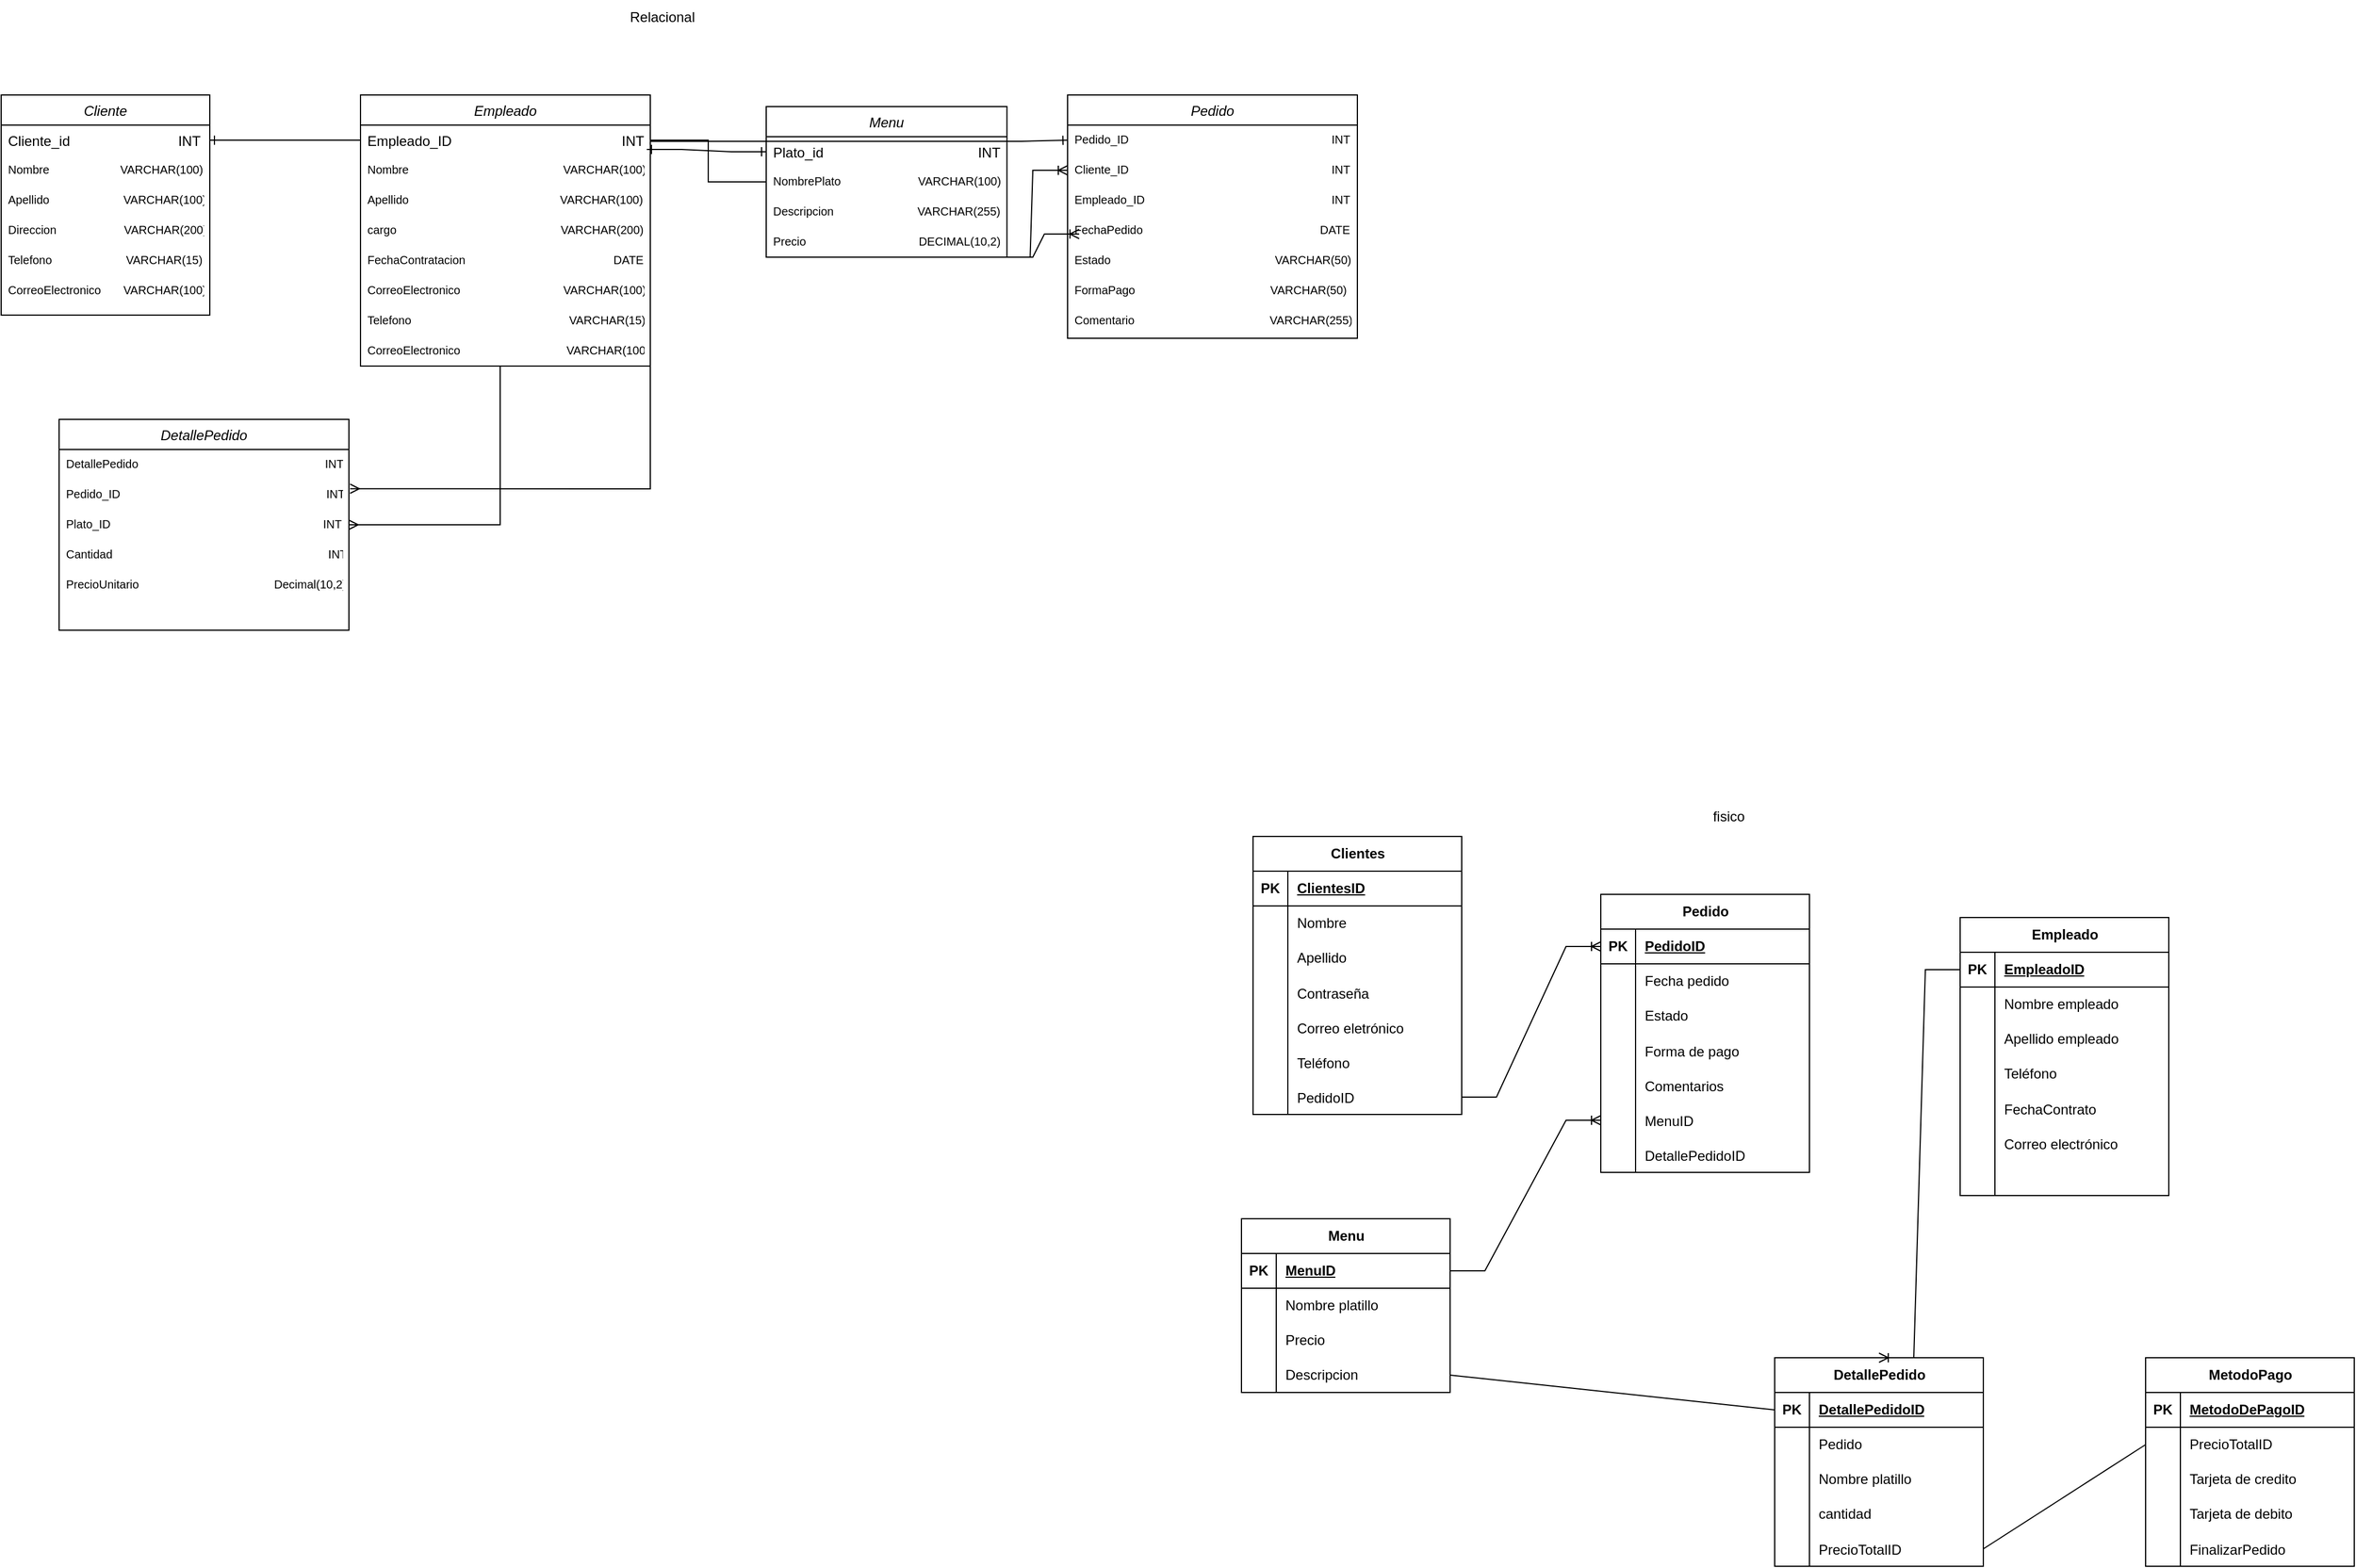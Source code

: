 <mxfile version="24.7.16">
  <diagram name="Página-1" id="v69m4NxTijUlmCl1gH5V">
    <mxGraphModel dx="2644" dy="1242" grid="1" gridSize="10" guides="1" tooltips="1" connect="1" arrows="1" fold="1" page="1" pageScale="1" pageWidth="1200" pageHeight="1920" math="0" shadow="0">
      <root>
        <mxCell id="0" />
        <mxCell id="1" parent="0" />
        <mxCell id="jO5fk6rB3f85hsm-Bk0K-1" value="Cliente" style="swimlane;fontStyle=2;align=center;verticalAlign=top;childLayout=stackLayout;horizontal=1;startSize=26;horizontalStack=0;resizeParent=1;resizeLast=0;collapsible=1;marginBottom=0;rounded=0;shadow=0;strokeWidth=1;" parent="1" vertex="1">
          <mxGeometry x="60" y="120" width="180" height="190" as="geometry">
            <mxRectangle x="230" y="140" width="160" height="26" as="alternateBounds" />
          </mxGeometry>
        </mxCell>
        <mxCell id="jO5fk6rB3f85hsm-Bk0K-2" value="Cliente_id                            INT" style="text;align=left;verticalAlign=top;spacingLeft=4;spacingRight=4;overflow=hidden;rotatable=0;points=[[0,0.5],[1,0.5]];portConstraint=eastwest;" parent="jO5fk6rB3f85hsm-Bk0K-1" vertex="1">
          <mxGeometry y="26" width="180" height="26" as="geometry" />
        </mxCell>
        <mxCell id="jO5fk6rB3f85hsm-Bk0K-3" value="Nombre                      VARCHAR(100)" style="text;align=left;verticalAlign=top;spacingLeft=4;spacingRight=4;overflow=hidden;rotatable=0;points=[[0,0.5],[1,0.5]];portConstraint=eastwest;rounded=0;shadow=0;html=0;fontSize=10;" parent="jO5fk6rB3f85hsm-Bk0K-1" vertex="1">
          <mxGeometry y="52" width="180" height="26" as="geometry" />
        </mxCell>
        <mxCell id="jO5fk6rB3f85hsm-Bk0K-4" value="Apellido                       VARCHAR(100)" style="text;align=left;verticalAlign=top;spacingLeft=4;spacingRight=4;overflow=hidden;rotatable=0;points=[[0,0.5],[1,0.5]];portConstraint=eastwest;fontSize=10;" parent="jO5fk6rB3f85hsm-Bk0K-1" vertex="1">
          <mxGeometry y="78" width="180" height="26" as="geometry" />
        </mxCell>
        <mxCell id="jO5fk6rB3f85hsm-Bk0K-5" value="Direccion                     VARCHAR(200)" style="text;align=left;verticalAlign=top;spacingLeft=4;spacingRight=4;overflow=hidden;rotatable=0;points=[[0,0.5],[1,0.5]];portConstraint=eastwest;fontSize=10;" parent="jO5fk6rB3f85hsm-Bk0K-1" vertex="1">
          <mxGeometry y="104" width="180" height="26" as="geometry" />
        </mxCell>
        <mxCell id="jO5fk6rB3f85hsm-Bk0K-6" value="Telefono                       VARCHAR(15)" style="text;align=left;verticalAlign=top;spacingLeft=4;spacingRight=4;overflow=hidden;rotatable=0;points=[[0,0.5],[1,0.5]];portConstraint=eastwest;fontSize=10;" parent="jO5fk6rB3f85hsm-Bk0K-1" vertex="1">
          <mxGeometry y="130" width="180" height="26" as="geometry" />
        </mxCell>
        <mxCell id="jO5fk6rB3f85hsm-Bk0K-7" value="CorreoElectronico       VARCHAR(100)" style="text;align=left;verticalAlign=top;spacingLeft=4;spacingRight=4;overflow=hidden;rotatable=0;points=[[0,0.5],[1,0.5]];portConstraint=eastwest;fontSize=10;" parent="jO5fk6rB3f85hsm-Bk0K-1" vertex="1">
          <mxGeometry y="156" width="180" height="26" as="geometry" />
        </mxCell>
        <mxCell id="jO5fk6rB3f85hsm-Bk0K-8" value="Empleado" style="swimlane;fontStyle=2;align=center;verticalAlign=top;childLayout=stackLayout;horizontal=1;startSize=26;horizontalStack=0;resizeParent=1;resizeLast=0;collapsible=1;marginBottom=0;rounded=0;shadow=0;strokeWidth=1;" parent="1" vertex="1">
          <mxGeometry x="370" y="120" width="250" height="234" as="geometry">
            <mxRectangle x="230" y="140" width="160" height="26" as="alternateBounds" />
          </mxGeometry>
        </mxCell>
        <mxCell id="jO5fk6rB3f85hsm-Bk0K-9" value="Empleado_ID                                            INT" style="text;align=left;verticalAlign=top;spacingLeft=4;spacingRight=4;overflow=hidden;rotatable=0;points=[[0,0.5],[1,0.5]];portConstraint=eastwest;" parent="jO5fk6rB3f85hsm-Bk0K-8" vertex="1">
          <mxGeometry y="26" width="250" height="26" as="geometry" />
        </mxCell>
        <mxCell id="jO5fk6rB3f85hsm-Bk0K-10" value="Nombre                                                VARCHAR(100)" style="text;align=left;verticalAlign=top;spacingLeft=4;spacingRight=4;overflow=hidden;rotatable=0;points=[[0,0.5],[1,0.5]];portConstraint=eastwest;rounded=0;shadow=0;html=0;fontSize=10;" parent="jO5fk6rB3f85hsm-Bk0K-8" vertex="1">
          <mxGeometry y="52" width="250" height="26" as="geometry" />
        </mxCell>
        <mxCell id="jO5fk6rB3f85hsm-Bk0K-11" value="Apellido                                               VARCHAR(100)" style="text;align=left;verticalAlign=top;spacingLeft=4;spacingRight=4;overflow=hidden;rotatable=0;points=[[0,0.5],[1,0.5]];portConstraint=eastwest;fontSize=10;" parent="jO5fk6rB3f85hsm-Bk0K-8" vertex="1">
          <mxGeometry y="78" width="250" height="26" as="geometry" />
        </mxCell>
        <mxCell id="jO5fk6rB3f85hsm-Bk0K-12" value="cargo                                                   VARCHAR(200)" style="text;align=left;verticalAlign=top;spacingLeft=4;spacingRight=4;overflow=hidden;rotatable=0;points=[[0,0.5],[1,0.5]];portConstraint=eastwest;fontSize=10;" parent="jO5fk6rB3f85hsm-Bk0K-8" vertex="1">
          <mxGeometry y="104" width="250" height="26" as="geometry" />
        </mxCell>
        <mxCell id="jO5fk6rB3f85hsm-Bk0K-13" value="FechaContratacion                                              DATE" style="text;align=left;verticalAlign=top;spacingLeft=4;spacingRight=4;overflow=hidden;rotatable=0;points=[[0,0.5],[1,0.5]];portConstraint=eastwest;fontSize=10;" parent="jO5fk6rB3f85hsm-Bk0K-8" vertex="1">
          <mxGeometry y="130" width="250" height="26" as="geometry" />
        </mxCell>
        <mxCell id="jO5fk6rB3f85hsm-Bk0K-14" value="CorreoElectronico                                VARCHAR(100)" style="text;align=left;verticalAlign=top;spacingLeft=4;spacingRight=4;overflow=hidden;rotatable=0;points=[[0,0.5],[1,0.5]];portConstraint=eastwest;fontSize=10;" parent="jO5fk6rB3f85hsm-Bk0K-8" vertex="1">
          <mxGeometry y="156" width="250" height="26" as="geometry" />
        </mxCell>
        <mxCell id="jO5fk6rB3f85hsm-Bk0K-15" value="Telefono                                                 VARCHAR(15)" style="text;align=left;verticalAlign=top;spacingLeft=4;spacingRight=4;overflow=hidden;rotatable=0;points=[[0,0.5],[1,0.5]];portConstraint=eastwest;rounded=0;shadow=0;html=0;fontSize=10;" parent="jO5fk6rB3f85hsm-Bk0K-8" vertex="1">
          <mxGeometry y="182" width="250" height="26" as="geometry" />
        </mxCell>
        <mxCell id="jO5fk6rB3f85hsm-Bk0K-16" value="CorreoElectronico                                 VARCHAR(100)" style="text;align=left;verticalAlign=top;spacingLeft=4;spacingRight=4;overflow=hidden;rotatable=0;points=[[0,0.5],[1,0.5]];portConstraint=eastwest;rounded=0;shadow=0;html=0;fontSize=10;" parent="jO5fk6rB3f85hsm-Bk0K-8" vertex="1">
          <mxGeometry y="208" width="250" height="26" as="geometry" />
        </mxCell>
        <mxCell id="jO5fk6rB3f85hsm-Bk0K-17" value="Menu" style="swimlane;fontStyle=2;align=center;verticalAlign=top;childLayout=stackLayout;horizontal=1;startSize=26;horizontalStack=0;resizeParent=1;resizeLast=0;collapsible=1;marginBottom=0;rounded=0;shadow=0;strokeWidth=1;" parent="1" vertex="1">
          <mxGeometry x="720" y="130" width="207.69" height="130" as="geometry">
            <mxRectangle x="230" y="140" width="160" height="26" as="alternateBounds" />
          </mxGeometry>
        </mxCell>
        <mxCell id="jO5fk6rB3f85hsm-Bk0K-18" value="Plato_id                                        INT" style="text;align=left;verticalAlign=top;spacingLeft=4;spacingRight=4;overflow=hidden;rotatable=0;points=[[0,0.5],[1,0.5]];portConstraint=eastwest;" parent="jO5fk6rB3f85hsm-Bk0K-17" vertex="1">
          <mxGeometry y="26" width="207.69" height="26" as="geometry" />
        </mxCell>
        <mxCell id="jO5fk6rB3f85hsm-Bk0K-19" value="NombrePlato                        VARCHAR(100)" style="text;align=left;verticalAlign=top;spacingLeft=4;spacingRight=4;overflow=hidden;rotatable=0;points=[[0,0.5],[1,0.5]];portConstraint=eastwest;rounded=0;shadow=0;html=0;fontSize=10;" parent="jO5fk6rB3f85hsm-Bk0K-17" vertex="1">
          <mxGeometry y="52" width="207.69" height="26" as="geometry" />
        </mxCell>
        <mxCell id="jO5fk6rB3f85hsm-Bk0K-20" value="Descripcion                          VARCHAR(255)" style="text;align=left;verticalAlign=top;spacingLeft=4;spacingRight=4;overflow=hidden;rotatable=0;points=[[0,0.5],[1,0.5]];portConstraint=eastwest;fontSize=10;" parent="jO5fk6rB3f85hsm-Bk0K-17" vertex="1">
          <mxGeometry y="78" width="207.69" height="26" as="geometry" />
        </mxCell>
        <mxCell id="jO5fk6rB3f85hsm-Bk0K-21" value="Precio                                   DECIMAL(10,2)" style="text;align=left;verticalAlign=top;spacingLeft=4;spacingRight=4;overflow=hidden;rotatable=0;points=[[0,0.5],[1,0.5]];portConstraint=eastwest;fontSize=10;" parent="jO5fk6rB3f85hsm-Bk0K-17" vertex="1">
          <mxGeometry y="104" width="207.69" height="26" as="geometry" />
        </mxCell>
        <mxCell id="jO5fk6rB3f85hsm-Bk0K-22" value="Pedido" style="swimlane;fontStyle=2;align=center;verticalAlign=top;childLayout=stackLayout;horizontal=1;startSize=26;horizontalStack=0;resizeParent=1;resizeLast=0;collapsible=1;marginBottom=0;rounded=0;shadow=0;strokeWidth=1;" parent="1" vertex="1">
          <mxGeometry x="980" y="120" width="250" height="210" as="geometry">
            <mxRectangle x="230" y="140" width="160" height="26" as="alternateBounds" />
          </mxGeometry>
        </mxCell>
        <mxCell id="jO5fk6rB3f85hsm-Bk0K-23" value="Pedido_ID                                                               INT" style="text;align=left;verticalAlign=top;spacingLeft=4;spacingRight=4;overflow=hidden;rotatable=0;points=[[0,0.5],[1,0.5]];portConstraint=eastwest;fontSize=10;" parent="jO5fk6rB3f85hsm-Bk0K-22" vertex="1">
          <mxGeometry y="26" width="250" height="26" as="geometry" />
        </mxCell>
        <mxCell id="jO5fk6rB3f85hsm-Bk0K-24" value="Cliente_ID                                                               INT" style="text;align=left;verticalAlign=top;spacingLeft=4;spacingRight=4;overflow=hidden;rotatable=0;points=[[0,0.5],[1,0.5]];portConstraint=eastwest;rounded=0;shadow=0;html=0;fontSize=10;" parent="jO5fk6rB3f85hsm-Bk0K-22" vertex="1">
          <mxGeometry y="52" width="250" height="26" as="geometry" />
        </mxCell>
        <mxCell id="jO5fk6rB3f85hsm-Bk0K-25" value="Empleado_ID                                                          INT" style="text;align=left;verticalAlign=top;spacingLeft=4;spacingRight=4;overflow=hidden;rotatable=0;points=[[0,0.5],[1,0.5]];portConstraint=eastwest;fontSize=10;" parent="jO5fk6rB3f85hsm-Bk0K-22" vertex="1">
          <mxGeometry y="78" width="250" height="26" as="geometry" />
        </mxCell>
        <mxCell id="jO5fk6rB3f85hsm-Bk0K-26" value="FechaPedido                                                       DATE" style="text;align=left;verticalAlign=top;spacingLeft=4;spacingRight=4;overflow=hidden;rotatable=0;points=[[0,0.5],[1,0.5]];portConstraint=eastwest;fontSize=10;" parent="jO5fk6rB3f85hsm-Bk0K-22" vertex="1">
          <mxGeometry y="104" width="250" height="26" as="geometry" />
        </mxCell>
        <mxCell id="jO5fk6rB3f85hsm-Bk0K-27" value="Estado                                                   VARCHAR(50)  " style="text;align=left;verticalAlign=top;spacingLeft=4;spacingRight=4;overflow=hidden;rotatable=0;points=[[0,0.5],[1,0.5]];portConstraint=eastwest;fontSize=10;" parent="jO5fk6rB3f85hsm-Bk0K-22" vertex="1">
          <mxGeometry y="130" width="250" height="26" as="geometry" />
        </mxCell>
        <mxCell id="jO5fk6rB3f85hsm-Bk0K-28" value="FormaPago                                          VARCHAR(50)" style="text;align=left;verticalAlign=top;spacingLeft=4;spacingRight=4;overflow=hidden;rotatable=0;points=[[0,0.5],[1,0.5]];portConstraint=eastwest;fontSize=10;" parent="jO5fk6rB3f85hsm-Bk0K-22" vertex="1">
          <mxGeometry y="156" width="250" height="26" as="geometry" />
        </mxCell>
        <mxCell id="jO5fk6rB3f85hsm-Bk0K-29" value="Comentario                                          VARCHAR(255)" style="text;align=left;verticalAlign=top;spacingLeft=4;spacingRight=4;overflow=hidden;rotatable=0;points=[[0,0.5],[1,0.5]];portConstraint=eastwest;rounded=0;shadow=0;html=0;fontSize=10;" parent="jO5fk6rB3f85hsm-Bk0K-22" vertex="1">
          <mxGeometry y="182" width="250" height="26" as="geometry" />
        </mxCell>
        <mxCell id="jO5fk6rB3f85hsm-Bk0K-30" value="DetallePedido" style="swimlane;fontStyle=2;align=center;verticalAlign=top;childLayout=stackLayout;horizontal=1;startSize=26;horizontalStack=0;resizeParent=1;resizeLast=0;collapsible=1;marginBottom=0;rounded=0;shadow=0;strokeWidth=1;" parent="1" vertex="1">
          <mxGeometry x="110" y="400" width="250" height="182" as="geometry">
            <mxRectangle x="230" y="140" width="160" height="26" as="alternateBounds" />
          </mxGeometry>
        </mxCell>
        <mxCell id="jO5fk6rB3f85hsm-Bk0K-31" value="DetallePedido                                                          INT" style="text;align=left;verticalAlign=top;spacingLeft=4;spacingRight=4;overflow=hidden;rotatable=0;points=[[0,0.5],[1,0.5]];portConstraint=eastwest;fontSize=10;" parent="jO5fk6rB3f85hsm-Bk0K-30" vertex="1">
          <mxGeometry y="26" width="250" height="26" as="geometry" />
        </mxCell>
        <mxCell id="jO5fk6rB3f85hsm-Bk0K-32" value="Pedido_ID                                                                INT" style="text;align=left;verticalAlign=top;spacingLeft=4;spacingRight=4;overflow=hidden;rotatable=0;points=[[0,0.5],[1,0.5]];portConstraint=eastwest;rounded=0;shadow=0;html=0;fontSize=10;" parent="jO5fk6rB3f85hsm-Bk0K-30" vertex="1">
          <mxGeometry y="52" width="250" height="26" as="geometry" />
        </mxCell>
        <mxCell id="jO5fk6rB3f85hsm-Bk0K-33" value="Plato_ID                                                                  INT" style="text;align=left;verticalAlign=top;spacingLeft=4;spacingRight=4;overflow=hidden;rotatable=0;points=[[0,0.5],[1,0.5]];portConstraint=eastwest;fontSize=10;" parent="jO5fk6rB3f85hsm-Bk0K-30" vertex="1">
          <mxGeometry y="78" width="250" height="26" as="geometry" />
        </mxCell>
        <mxCell id="jO5fk6rB3f85hsm-Bk0K-34" value="Cantidad                                                                   INT" style="text;align=left;verticalAlign=top;spacingLeft=4;spacingRight=4;overflow=hidden;rotatable=0;points=[[0,0.5],[1,0.5]];portConstraint=eastwest;fontSize=10;" parent="jO5fk6rB3f85hsm-Bk0K-30" vertex="1">
          <mxGeometry y="104" width="250" height="26" as="geometry" />
        </mxCell>
        <mxCell id="jO5fk6rB3f85hsm-Bk0K-35" value="PrecioUnitario                                          Decimal(10,2)" style="text;align=left;verticalAlign=top;spacingLeft=4;spacingRight=4;overflow=hidden;rotatable=0;points=[[0,0.5],[1,0.5]];portConstraint=eastwest;fontSize=10;" parent="jO5fk6rB3f85hsm-Bk0K-30" vertex="1">
          <mxGeometry y="130" width="250" height="26" as="geometry" />
        </mxCell>
        <mxCell id="jO5fk6rB3f85hsm-Bk0K-36" value="" style="text;align=left;verticalAlign=top;spacingLeft=4;spacingRight=4;overflow=hidden;rotatable=0;points=[[0,0.5],[1,0.5]];portConstraint=eastwest;fontSize=10;" parent="jO5fk6rB3f85hsm-Bk0K-30" vertex="1">
          <mxGeometry y="156" width="250" height="26" as="geometry" />
        </mxCell>
        <mxCell id="jO5fk6rB3f85hsm-Bk0K-37" value="" style="edgeStyle=entityRelationEdgeStyle;fontSize=12;html=1;endArrow=ERone;endFill=1;rounded=0;entryX=1;entryY=0.5;entryDx=0;entryDy=0;" parent="1" source="jO5fk6rB3f85hsm-Bk0K-9" target="jO5fk6rB3f85hsm-Bk0K-2" edge="1">
          <mxGeometry width="100" height="100" relative="1" as="geometry">
            <mxPoint x="320" y="230" as="sourcePoint" />
            <mxPoint x="340" y="140" as="targetPoint" />
          </mxGeometry>
        </mxCell>
        <mxCell id="jO5fk6rB3f85hsm-Bk0K-74" style="edgeStyle=orthogonalEdgeStyle;rounded=0;orthogonalLoop=1;jettySize=auto;html=1;exitX=1;exitY=0.5;exitDx=0;exitDy=0;entryX=0;entryY=0.5;entryDx=0;entryDy=0;endArrow=none;endFill=0;" parent="1" source="jO5fk6rB3f85hsm-Bk0K-9" target="jO5fk6rB3f85hsm-Bk0K-19" edge="1">
          <mxGeometry relative="1" as="geometry" />
        </mxCell>
        <mxCell id="jO5fk6rB3f85hsm-Bk0K-75" value="" style="edgeStyle=entityRelationEdgeStyle;fontSize=12;html=1;endArrow=ERoneToMany;rounded=0;entryX=0;entryY=0.5;entryDx=0;entryDy=0;" parent="1" target="jO5fk6rB3f85hsm-Bk0K-24" edge="1">
          <mxGeometry width="100" height="100" relative="1" as="geometry">
            <mxPoint x="917.69" y="260" as="sourcePoint" />
            <mxPoint x="1017.69" y="160" as="targetPoint" />
          </mxGeometry>
        </mxCell>
        <mxCell id="jO5fk6rB3f85hsm-Bk0K-76" value="" style="edgeStyle=entityRelationEdgeStyle;fontSize=12;html=1;endArrow=ERone;endFill=0;rounded=0;entryX=0.988;entryY=0.809;entryDx=0;entryDy=0;entryPerimeter=0;exitX=0;exitY=0.5;exitDx=0;exitDy=0;startArrow=ERone;startFill=0;" parent="1" source="jO5fk6rB3f85hsm-Bk0K-18" target="jO5fk6rB3f85hsm-Bk0K-9" edge="1">
          <mxGeometry width="100" height="100" relative="1" as="geometry">
            <mxPoint x="660" y="350" as="sourcePoint" />
            <mxPoint x="710" y="170" as="targetPoint" />
            <Array as="points">
              <mxPoint x="640" y="270" />
            </Array>
          </mxGeometry>
        </mxCell>
        <mxCell id="jO5fk6rB3f85hsm-Bk0K-77" value="" style="edgeStyle=entityRelationEdgeStyle;fontSize=12;html=1;endArrow=ERoneToMany;rounded=0;" parent="1" edge="1">
          <mxGeometry width="100" height="100" relative="1" as="geometry">
            <mxPoint x="920" y="260" as="sourcePoint" />
            <mxPoint x="990" y="240" as="targetPoint" />
            <Array as="points">
              <mxPoint x="1230" y="370" />
            </Array>
          </mxGeometry>
        </mxCell>
        <mxCell id="jO5fk6rB3f85hsm-Bk0K-82" value="" style="endArrow=ERmany;html=1;rounded=0;exitX=0.482;exitY=1.02;exitDx=0;exitDy=0;exitPerimeter=0;entryX=1;entryY=0.5;entryDx=0;entryDy=0;startArrow=none;startFill=0;endFill=0;edgeStyle=orthogonalEdgeStyle;" parent="1" source="jO5fk6rB3f85hsm-Bk0K-16" target="jO5fk6rB3f85hsm-Bk0K-33" edge="1">
          <mxGeometry relative="1" as="geometry">
            <mxPoint x="420" y="300" as="sourcePoint" />
            <mxPoint x="540" y="440" as="targetPoint" />
          </mxGeometry>
        </mxCell>
        <mxCell id="jO5fk6rB3f85hsm-Bk0K-84" value="" style="endArrow=ERone;html=1;rounded=0;entryX=0;entryY=0.5;entryDx=0;entryDy=0;exitX=1.004;exitY=0.303;exitDx=0;exitDy=0;exitPerimeter=0;startArrow=ERmany;startFill=0;endFill=0;" parent="1" source="jO5fk6rB3f85hsm-Bk0K-32" target="jO5fk6rB3f85hsm-Bk0K-23" edge="1">
          <mxGeometry relative="1" as="geometry">
            <mxPoint x="380" y="460" as="sourcePoint" />
            <mxPoint x="810" y="300" as="targetPoint" />
            <Array as="points">
              <mxPoint x="620" y="460" />
              <mxPoint x="620" y="270" />
              <mxPoint x="620" y="250" />
              <mxPoint x="620" y="230" />
              <mxPoint x="620" y="200" />
              <mxPoint x="620" y="160" />
              <mxPoint x="940" y="160" />
            </Array>
          </mxGeometry>
        </mxCell>
        <mxCell id="gDUgW6b2Aobtjy2YvmeX-1" value="Clientes" style="shape=table;startSize=30;container=1;collapsible=1;childLayout=tableLayout;fixedRows=1;rowLines=0;fontStyle=1;align=center;resizeLast=1;html=1;" vertex="1" parent="1">
          <mxGeometry x="1140" y="760" width="180" height="240" as="geometry" />
        </mxCell>
        <mxCell id="gDUgW6b2Aobtjy2YvmeX-2" value="" style="shape=tableRow;horizontal=0;startSize=0;swimlaneHead=0;swimlaneBody=0;fillColor=none;collapsible=0;dropTarget=0;points=[[0,0.5],[1,0.5]];portConstraint=eastwest;top=0;left=0;right=0;bottom=1;" vertex="1" parent="gDUgW6b2Aobtjy2YvmeX-1">
          <mxGeometry y="30" width="180" height="30" as="geometry" />
        </mxCell>
        <mxCell id="gDUgW6b2Aobtjy2YvmeX-3" value="PK" style="shape=partialRectangle;connectable=0;fillColor=none;top=0;left=0;bottom=0;right=0;fontStyle=1;overflow=hidden;whiteSpace=wrap;html=1;" vertex="1" parent="gDUgW6b2Aobtjy2YvmeX-2">
          <mxGeometry width="30" height="30" as="geometry">
            <mxRectangle width="30" height="30" as="alternateBounds" />
          </mxGeometry>
        </mxCell>
        <mxCell id="gDUgW6b2Aobtjy2YvmeX-4" value="ClientesID" style="shape=partialRectangle;connectable=0;fillColor=none;top=0;left=0;bottom=0;right=0;align=left;spacingLeft=6;fontStyle=5;overflow=hidden;whiteSpace=wrap;html=1;" vertex="1" parent="gDUgW6b2Aobtjy2YvmeX-2">
          <mxGeometry x="30" width="150" height="30" as="geometry">
            <mxRectangle width="150" height="30" as="alternateBounds" />
          </mxGeometry>
        </mxCell>
        <mxCell id="gDUgW6b2Aobtjy2YvmeX-5" value="" style="shape=tableRow;horizontal=0;startSize=0;swimlaneHead=0;swimlaneBody=0;fillColor=none;collapsible=0;dropTarget=0;points=[[0,0.5],[1,0.5]];portConstraint=eastwest;top=0;left=0;right=0;bottom=0;" vertex="1" parent="gDUgW6b2Aobtjy2YvmeX-1">
          <mxGeometry y="60" width="180" height="30" as="geometry" />
        </mxCell>
        <mxCell id="gDUgW6b2Aobtjy2YvmeX-6" value="" style="shape=partialRectangle;connectable=0;fillColor=none;top=0;left=0;bottom=0;right=0;editable=1;overflow=hidden;whiteSpace=wrap;html=1;" vertex="1" parent="gDUgW6b2Aobtjy2YvmeX-5">
          <mxGeometry width="30" height="30" as="geometry">
            <mxRectangle width="30" height="30" as="alternateBounds" />
          </mxGeometry>
        </mxCell>
        <mxCell id="gDUgW6b2Aobtjy2YvmeX-7" value="Nombre" style="shape=partialRectangle;connectable=0;fillColor=none;top=0;left=0;bottom=0;right=0;align=left;spacingLeft=6;overflow=hidden;whiteSpace=wrap;html=1;" vertex="1" parent="gDUgW6b2Aobtjy2YvmeX-5">
          <mxGeometry x="30" width="150" height="30" as="geometry">
            <mxRectangle width="150" height="30" as="alternateBounds" />
          </mxGeometry>
        </mxCell>
        <mxCell id="gDUgW6b2Aobtjy2YvmeX-8" value="" style="shape=tableRow;horizontal=0;startSize=0;swimlaneHead=0;swimlaneBody=0;fillColor=none;collapsible=0;dropTarget=0;points=[[0,0.5],[1,0.5]];portConstraint=eastwest;top=0;left=0;right=0;bottom=0;" vertex="1" parent="gDUgW6b2Aobtjy2YvmeX-1">
          <mxGeometry y="90" width="180" height="30" as="geometry" />
        </mxCell>
        <mxCell id="gDUgW6b2Aobtjy2YvmeX-9" value="" style="shape=partialRectangle;connectable=0;fillColor=none;top=0;left=0;bottom=0;right=0;editable=1;overflow=hidden;whiteSpace=wrap;html=1;" vertex="1" parent="gDUgW6b2Aobtjy2YvmeX-8">
          <mxGeometry width="30" height="30" as="geometry">
            <mxRectangle width="30" height="30" as="alternateBounds" />
          </mxGeometry>
        </mxCell>
        <mxCell id="gDUgW6b2Aobtjy2YvmeX-10" value="Apellido" style="shape=partialRectangle;connectable=0;fillColor=none;top=0;left=0;bottom=0;right=0;align=left;spacingLeft=6;overflow=hidden;whiteSpace=wrap;html=1;" vertex="1" parent="gDUgW6b2Aobtjy2YvmeX-8">
          <mxGeometry x="30" width="150" height="30" as="geometry">
            <mxRectangle width="150" height="30" as="alternateBounds" />
          </mxGeometry>
        </mxCell>
        <mxCell id="gDUgW6b2Aobtjy2YvmeX-11" value="" style="shape=tableRow;horizontal=0;startSize=0;swimlaneHead=0;swimlaneBody=0;fillColor=none;collapsible=0;dropTarget=0;points=[[0,0.5],[1,0.5]];portConstraint=eastwest;top=0;left=0;right=0;bottom=0;" vertex="1" parent="gDUgW6b2Aobtjy2YvmeX-1">
          <mxGeometry y="120" width="180" height="30" as="geometry" />
        </mxCell>
        <mxCell id="gDUgW6b2Aobtjy2YvmeX-12" value="" style="shape=partialRectangle;connectable=0;fillColor=none;top=0;left=0;bottom=0;right=0;editable=1;overflow=hidden;" vertex="1" parent="gDUgW6b2Aobtjy2YvmeX-11">
          <mxGeometry width="30" height="30" as="geometry">
            <mxRectangle width="30" height="30" as="alternateBounds" />
          </mxGeometry>
        </mxCell>
        <mxCell id="gDUgW6b2Aobtjy2YvmeX-13" value="Contraseña" style="shape=partialRectangle;connectable=0;fillColor=none;top=0;left=0;bottom=0;right=0;align=left;spacingLeft=6;overflow=hidden;" vertex="1" parent="gDUgW6b2Aobtjy2YvmeX-11">
          <mxGeometry x="30" width="150" height="30" as="geometry">
            <mxRectangle width="150" height="30" as="alternateBounds" />
          </mxGeometry>
        </mxCell>
        <mxCell id="gDUgW6b2Aobtjy2YvmeX-14" value="" style="shape=tableRow;horizontal=0;startSize=0;swimlaneHead=0;swimlaneBody=0;fillColor=none;collapsible=0;dropTarget=0;points=[[0,0.5],[1,0.5]];portConstraint=eastwest;top=0;left=0;right=0;bottom=0;" vertex="1" parent="gDUgW6b2Aobtjy2YvmeX-1">
          <mxGeometry y="150" width="180" height="30" as="geometry" />
        </mxCell>
        <mxCell id="gDUgW6b2Aobtjy2YvmeX-15" value="" style="shape=partialRectangle;connectable=0;fillColor=none;top=0;left=0;bottom=0;right=0;editable=1;overflow=hidden;" vertex="1" parent="gDUgW6b2Aobtjy2YvmeX-14">
          <mxGeometry width="30" height="30" as="geometry">
            <mxRectangle width="30" height="30" as="alternateBounds" />
          </mxGeometry>
        </mxCell>
        <mxCell id="gDUgW6b2Aobtjy2YvmeX-16" value="Correo eletrónico" style="shape=partialRectangle;connectable=0;fillColor=none;top=0;left=0;bottom=0;right=0;align=left;spacingLeft=6;overflow=hidden;" vertex="1" parent="gDUgW6b2Aobtjy2YvmeX-14">
          <mxGeometry x="30" width="150" height="30" as="geometry">
            <mxRectangle width="150" height="30" as="alternateBounds" />
          </mxGeometry>
        </mxCell>
        <mxCell id="gDUgW6b2Aobtjy2YvmeX-17" value="" style="shape=tableRow;horizontal=0;startSize=0;swimlaneHead=0;swimlaneBody=0;fillColor=none;collapsible=0;dropTarget=0;points=[[0,0.5],[1,0.5]];portConstraint=eastwest;top=0;left=0;right=0;bottom=0;" vertex="1" parent="gDUgW6b2Aobtjy2YvmeX-1">
          <mxGeometry y="180" width="180" height="30" as="geometry" />
        </mxCell>
        <mxCell id="gDUgW6b2Aobtjy2YvmeX-18" value="" style="shape=partialRectangle;connectable=0;fillColor=none;top=0;left=0;bottom=0;right=0;editable=1;overflow=hidden;" vertex="1" parent="gDUgW6b2Aobtjy2YvmeX-17">
          <mxGeometry width="30" height="30" as="geometry">
            <mxRectangle width="30" height="30" as="alternateBounds" />
          </mxGeometry>
        </mxCell>
        <mxCell id="gDUgW6b2Aobtjy2YvmeX-19" value="Teléfono" style="shape=partialRectangle;connectable=0;fillColor=none;top=0;left=0;bottom=0;right=0;align=left;spacingLeft=6;overflow=hidden;" vertex="1" parent="gDUgW6b2Aobtjy2YvmeX-17">
          <mxGeometry x="30" width="150" height="30" as="geometry">
            <mxRectangle width="150" height="30" as="alternateBounds" />
          </mxGeometry>
        </mxCell>
        <mxCell id="gDUgW6b2Aobtjy2YvmeX-20" value="" style="shape=tableRow;horizontal=0;startSize=0;swimlaneHead=0;swimlaneBody=0;fillColor=none;collapsible=0;dropTarget=0;points=[[0,0.5],[1,0.5]];portConstraint=eastwest;top=0;left=0;right=0;bottom=0;" vertex="1" parent="gDUgW6b2Aobtjy2YvmeX-1">
          <mxGeometry y="210" width="180" height="30" as="geometry" />
        </mxCell>
        <mxCell id="gDUgW6b2Aobtjy2YvmeX-21" value="" style="shape=partialRectangle;connectable=0;fillColor=none;top=0;left=0;bottom=0;right=0;editable=1;overflow=hidden;" vertex="1" parent="gDUgW6b2Aobtjy2YvmeX-20">
          <mxGeometry width="30" height="30" as="geometry">
            <mxRectangle width="30" height="30" as="alternateBounds" />
          </mxGeometry>
        </mxCell>
        <mxCell id="gDUgW6b2Aobtjy2YvmeX-22" value="PedidoID" style="shape=partialRectangle;connectable=0;fillColor=none;top=0;left=0;bottom=0;right=0;align=left;spacingLeft=6;overflow=hidden;" vertex="1" parent="gDUgW6b2Aobtjy2YvmeX-20">
          <mxGeometry x="30" width="150" height="30" as="geometry">
            <mxRectangle width="150" height="30" as="alternateBounds" />
          </mxGeometry>
        </mxCell>
        <mxCell id="gDUgW6b2Aobtjy2YvmeX-23" value="Pedido" style="shape=table;startSize=30;container=1;collapsible=1;childLayout=tableLayout;fixedRows=1;rowLines=0;fontStyle=1;align=center;resizeLast=1;html=1;" vertex="1" parent="1">
          <mxGeometry x="1440" y="810" width="180" height="240" as="geometry" />
        </mxCell>
        <mxCell id="gDUgW6b2Aobtjy2YvmeX-24" value="" style="shape=tableRow;horizontal=0;startSize=0;swimlaneHead=0;swimlaneBody=0;fillColor=none;collapsible=0;dropTarget=0;points=[[0,0.5],[1,0.5]];portConstraint=eastwest;top=0;left=0;right=0;bottom=1;" vertex="1" parent="gDUgW6b2Aobtjy2YvmeX-23">
          <mxGeometry y="30" width="180" height="30" as="geometry" />
        </mxCell>
        <mxCell id="gDUgW6b2Aobtjy2YvmeX-25" value="PK" style="shape=partialRectangle;connectable=0;fillColor=none;top=0;left=0;bottom=0;right=0;fontStyle=1;overflow=hidden;whiteSpace=wrap;html=1;" vertex="1" parent="gDUgW6b2Aobtjy2YvmeX-24">
          <mxGeometry width="30" height="30" as="geometry">
            <mxRectangle width="30" height="30" as="alternateBounds" />
          </mxGeometry>
        </mxCell>
        <mxCell id="gDUgW6b2Aobtjy2YvmeX-26" value="PedidoID" style="shape=partialRectangle;connectable=0;fillColor=none;top=0;left=0;bottom=0;right=0;align=left;spacingLeft=6;fontStyle=5;overflow=hidden;whiteSpace=wrap;html=1;" vertex="1" parent="gDUgW6b2Aobtjy2YvmeX-24">
          <mxGeometry x="30" width="150" height="30" as="geometry">
            <mxRectangle width="150" height="30" as="alternateBounds" />
          </mxGeometry>
        </mxCell>
        <mxCell id="gDUgW6b2Aobtjy2YvmeX-27" value="" style="shape=tableRow;horizontal=0;startSize=0;swimlaneHead=0;swimlaneBody=0;fillColor=none;collapsible=0;dropTarget=0;points=[[0,0.5],[1,0.5]];portConstraint=eastwest;top=0;left=0;right=0;bottom=0;" vertex="1" parent="gDUgW6b2Aobtjy2YvmeX-23">
          <mxGeometry y="60" width="180" height="30" as="geometry" />
        </mxCell>
        <mxCell id="gDUgW6b2Aobtjy2YvmeX-28" value="" style="shape=partialRectangle;connectable=0;fillColor=none;top=0;left=0;bottom=0;right=0;editable=1;overflow=hidden;whiteSpace=wrap;html=1;" vertex="1" parent="gDUgW6b2Aobtjy2YvmeX-27">
          <mxGeometry width="30" height="30" as="geometry">
            <mxRectangle width="30" height="30" as="alternateBounds" />
          </mxGeometry>
        </mxCell>
        <mxCell id="gDUgW6b2Aobtjy2YvmeX-29" value="Fecha pedido" style="shape=partialRectangle;connectable=0;fillColor=none;top=0;left=0;bottom=0;right=0;align=left;spacingLeft=6;overflow=hidden;whiteSpace=wrap;html=1;" vertex="1" parent="gDUgW6b2Aobtjy2YvmeX-27">
          <mxGeometry x="30" width="150" height="30" as="geometry">
            <mxRectangle width="150" height="30" as="alternateBounds" />
          </mxGeometry>
        </mxCell>
        <mxCell id="gDUgW6b2Aobtjy2YvmeX-30" value="" style="shape=tableRow;horizontal=0;startSize=0;swimlaneHead=0;swimlaneBody=0;fillColor=none;collapsible=0;dropTarget=0;points=[[0,0.5],[1,0.5]];portConstraint=eastwest;top=0;left=0;right=0;bottom=0;" vertex="1" parent="gDUgW6b2Aobtjy2YvmeX-23">
          <mxGeometry y="90" width="180" height="30" as="geometry" />
        </mxCell>
        <mxCell id="gDUgW6b2Aobtjy2YvmeX-31" value="" style="shape=partialRectangle;connectable=0;fillColor=none;top=0;left=0;bottom=0;right=0;editable=1;overflow=hidden;whiteSpace=wrap;html=1;" vertex="1" parent="gDUgW6b2Aobtjy2YvmeX-30">
          <mxGeometry width="30" height="30" as="geometry">
            <mxRectangle width="30" height="30" as="alternateBounds" />
          </mxGeometry>
        </mxCell>
        <mxCell id="gDUgW6b2Aobtjy2YvmeX-32" value="Estado" style="shape=partialRectangle;connectable=0;fillColor=none;top=0;left=0;bottom=0;right=0;align=left;spacingLeft=6;overflow=hidden;whiteSpace=wrap;html=1;" vertex="1" parent="gDUgW6b2Aobtjy2YvmeX-30">
          <mxGeometry x="30" width="150" height="30" as="geometry">
            <mxRectangle width="150" height="30" as="alternateBounds" />
          </mxGeometry>
        </mxCell>
        <mxCell id="gDUgW6b2Aobtjy2YvmeX-33" value="" style="shape=tableRow;horizontal=0;startSize=0;swimlaneHead=0;swimlaneBody=0;fillColor=none;collapsible=0;dropTarget=0;points=[[0,0.5],[1,0.5]];portConstraint=eastwest;top=0;left=0;right=0;bottom=0;" vertex="1" parent="gDUgW6b2Aobtjy2YvmeX-23">
          <mxGeometry y="120" width="180" height="30" as="geometry" />
        </mxCell>
        <mxCell id="gDUgW6b2Aobtjy2YvmeX-34" value="" style="shape=partialRectangle;connectable=0;fillColor=none;top=0;left=0;bottom=0;right=0;editable=1;overflow=hidden;" vertex="1" parent="gDUgW6b2Aobtjy2YvmeX-33">
          <mxGeometry width="30" height="30" as="geometry">
            <mxRectangle width="30" height="30" as="alternateBounds" />
          </mxGeometry>
        </mxCell>
        <mxCell id="gDUgW6b2Aobtjy2YvmeX-35" value="Forma de pago" style="shape=partialRectangle;connectable=0;fillColor=none;top=0;left=0;bottom=0;right=0;align=left;spacingLeft=6;overflow=hidden;" vertex="1" parent="gDUgW6b2Aobtjy2YvmeX-33">
          <mxGeometry x="30" width="150" height="30" as="geometry">
            <mxRectangle width="150" height="30" as="alternateBounds" />
          </mxGeometry>
        </mxCell>
        <mxCell id="gDUgW6b2Aobtjy2YvmeX-36" value="" style="shape=tableRow;horizontal=0;startSize=0;swimlaneHead=0;swimlaneBody=0;fillColor=none;collapsible=0;dropTarget=0;points=[[0,0.5],[1,0.5]];portConstraint=eastwest;top=0;left=0;right=0;bottom=0;" vertex="1" parent="gDUgW6b2Aobtjy2YvmeX-23">
          <mxGeometry y="150" width="180" height="30" as="geometry" />
        </mxCell>
        <mxCell id="gDUgW6b2Aobtjy2YvmeX-37" value="" style="shape=partialRectangle;connectable=0;fillColor=none;top=0;left=0;bottom=0;right=0;editable=1;overflow=hidden;" vertex="1" parent="gDUgW6b2Aobtjy2YvmeX-36">
          <mxGeometry width="30" height="30" as="geometry">
            <mxRectangle width="30" height="30" as="alternateBounds" />
          </mxGeometry>
        </mxCell>
        <mxCell id="gDUgW6b2Aobtjy2YvmeX-38" value="Comentarios" style="shape=partialRectangle;connectable=0;fillColor=none;top=0;left=0;bottom=0;right=0;align=left;spacingLeft=6;overflow=hidden;" vertex="1" parent="gDUgW6b2Aobtjy2YvmeX-36">
          <mxGeometry x="30" width="150" height="30" as="geometry">
            <mxRectangle width="150" height="30" as="alternateBounds" />
          </mxGeometry>
        </mxCell>
        <mxCell id="gDUgW6b2Aobtjy2YvmeX-39" value="" style="shape=tableRow;horizontal=0;startSize=0;swimlaneHead=0;swimlaneBody=0;fillColor=none;collapsible=0;dropTarget=0;points=[[0,0.5],[1,0.5]];portConstraint=eastwest;top=0;left=0;right=0;bottom=0;" vertex="1" parent="gDUgW6b2Aobtjy2YvmeX-23">
          <mxGeometry y="180" width="180" height="30" as="geometry" />
        </mxCell>
        <mxCell id="gDUgW6b2Aobtjy2YvmeX-40" value="" style="shape=partialRectangle;connectable=0;fillColor=none;top=0;left=0;bottom=0;right=0;editable=1;overflow=hidden;" vertex="1" parent="gDUgW6b2Aobtjy2YvmeX-39">
          <mxGeometry width="30" height="30" as="geometry">
            <mxRectangle width="30" height="30" as="alternateBounds" />
          </mxGeometry>
        </mxCell>
        <mxCell id="gDUgW6b2Aobtjy2YvmeX-41" value="MenuID" style="shape=partialRectangle;connectable=0;fillColor=none;top=0;left=0;bottom=0;right=0;align=left;spacingLeft=6;overflow=hidden;" vertex="1" parent="gDUgW6b2Aobtjy2YvmeX-39">
          <mxGeometry x="30" width="150" height="30" as="geometry">
            <mxRectangle width="150" height="30" as="alternateBounds" />
          </mxGeometry>
        </mxCell>
        <mxCell id="gDUgW6b2Aobtjy2YvmeX-42" value="" style="shape=tableRow;horizontal=0;startSize=0;swimlaneHead=0;swimlaneBody=0;fillColor=none;collapsible=0;dropTarget=0;points=[[0,0.5],[1,0.5]];portConstraint=eastwest;top=0;left=0;right=0;bottom=0;" vertex="1" parent="gDUgW6b2Aobtjy2YvmeX-23">
          <mxGeometry y="210" width="180" height="30" as="geometry" />
        </mxCell>
        <mxCell id="gDUgW6b2Aobtjy2YvmeX-43" value="" style="shape=partialRectangle;connectable=0;fillColor=none;top=0;left=0;bottom=0;right=0;editable=1;overflow=hidden;" vertex="1" parent="gDUgW6b2Aobtjy2YvmeX-42">
          <mxGeometry width="30" height="30" as="geometry">
            <mxRectangle width="30" height="30" as="alternateBounds" />
          </mxGeometry>
        </mxCell>
        <mxCell id="gDUgW6b2Aobtjy2YvmeX-44" value="DetallePedidoID" style="shape=partialRectangle;connectable=0;fillColor=none;top=0;left=0;bottom=0;right=0;align=left;spacingLeft=6;overflow=hidden;" vertex="1" parent="gDUgW6b2Aobtjy2YvmeX-42">
          <mxGeometry x="30" width="150" height="30" as="geometry">
            <mxRectangle width="150" height="30" as="alternateBounds" />
          </mxGeometry>
        </mxCell>
        <mxCell id="gDUgW6b2Aobtjy2YvmeX-45" value="" style="edgeStyle=entityRelationEdgeStyle;fontSize=12;html=1;endArrow=ERoneToMany;rounded=0;exitX=1;exitY=0.5;exitDx=0;exitDy=0;entryX=0;entryY=0.5;entryDx=0;entryDy=0;" edge="1" parent="1" source="gDUgW6b2Aobtjy2YvmeX-20" target="gDUgW6b2Aobtjy2YvmeX-24">
          <mxGeometry width="100" height="100" relative="1" as="geometry">
            <mxPoint x="1480" y="960" as="sourcePoint" />
            <mxPoint x="1580" y="860" as="targetPoint" />
          </mxGeometry>
        </mxCell>
        <mxCell id="gDUgW6b2Aobtjy2YvmeX-46" value="Menu" style="shape=table;startSize=30;container=1;collapsible=1;childLayout=tableLayout;fixedRows=1;rowLines=0;fontStyle=1;align=center;resizeLast=1;html=1;" vertex="1" parent="1">
          <mxGeometry x="1130" y="1090" width="180" height="150" as="geometry" />
        </mxCell>
        <mxCell id="gDUgW6b2Aobtjy2YvmeX-47" value="" style="shape=tableRow;horizontal=0;startSize=0;swimlaneHead=0;swimlaneBody=0;fillColor=none;collapsible=0;dropTarget=0;points=[[0,0.5],[1,0.5]];portConstraint=eastwest;top=0;left=0;right=0;bottom=1;" vertex="1" parent="gDUgW6b2Aobtjy2YvmeX-46">
          <mxGeometry y="30" width="180" height="30" as="geometry" />
        </mxCell>
        <mxCell id="gDUgW6b2Aobtjy2YvmeX-48" value="PK" style="shape=partialRectangle;connectable=0;fillColor=none;top=0;left=0;bottom=0;right=0;fontStyle=1;overflow=hidden;whiteSpace=wrap;html=1;" vertex="1" parent="gDUgW6b2Aobtjy2YvmeX-47">
          <mxGeometry width="30" height="30" as="geometry">
            <mxRectangle width="30" height="30" as="alternateBounds" />
          </mxGeometry>
        </mxCell>
        <mxCell id="gDUgW6b2Aobtjy2YvmeX-49" value="MenuID" style="shape=partialRectangle;connectable=0;fillColor=none;top=0;left=0;bottom=0;right=0;align=left;spacingLeft=6;fontStyle=5;overflow=hidden;whiteSpace=wrap;html=1;" vertex="1" parent="gDUgW6b2Aobtjy2YvmeX-47">
          <mxGeometry x="30" width="150" height="30" as="geometry">
            <mxRectangle width="150" height="30" as="alternateBounds" />
          </mxGeometry>
        </mxCell>
        <mxCell id="gDUgW6b2Aobtjy2YvmeX-50" value="" style="shape=tableRow;horizontal=0;startSize=0;swimlaneHead=0;swimlaneBody=0;fillColor=none;collapsible=0;dropTarget=0;points=[[0,0.5],[1,0.5]];portConstraint=eastwest;top=0;left=0;right=0;bottom=0;" vertex="1" parent="gDUgW6b2Aobtjy2YvmeX-46">
          <mxGeometry y="60" width="180" height="30" as="geometry" />
        </mxCell>
        <mxCell id="gDUgW6b2Aobtjy2YvmeX-51" value="" style="shape=partialRectangle;connectable=0;fillColor=none;top=0;left=0;bottom=0;right=0;editable=1;overflow=hidden;whiteSpace=wrap;html=1;" vertex="1" parent="gDUgW6b2Aobtjy2YvmeX-50">
          <mxGeometry width="30" height="30" as="geometry">
            <mxRectangle width="30" height="30" as="alternateBounds" />
          </mxGeometry>
        </mxCell>
        <mxCell id="gDUgW6b2Aobtjy2YvmeX-52" value="Nombre platillo" style="shape=partialRectangle;connectable=0;fillColor=none;top=0;left=0;bottom=0;right=0;align=left;spacingLeft=6;overflow=hidden;whiteSpace=wrap;html=1;" vertex="1" parent="gDUgW6b2Aobtjy2YvmeX-50">
          <mxGeometry x="30" width="150" height="30" as="geometry">
            <mxRectangle width="150" height="30" as="alternateBounds" />
          </mxGeometry>
        </mxCell>
        <mxCell id="gDUgW6b2Aobtjy2YvmeX-53" value="" style="shape=tableRow;horizontal=0;startSize=0;swimlaneHead=0;swimlaneBody=0;fillColor=none;collapsible=0;dropTarget=0;points=[[0,0.5],[1,0.5]];portConstraint=eastwest;top=0;left=0;right=0;bottom=0;" vertex="1" parent="gDUgW6b2Aobtjy2YvmeX-46">
          <mxGeometry y="90" width="180" height="30" as="geometry" />
        </mxCell>
        <mxCell id="gDUgW6b2Aobtjy2YvmeX-54" value="" style="shape=partialRectangle;connectable=0;fillColor=none;top=0;left=0;bottom=0;right=0;editable=1;overflow=hidden;whiteSpace=wrap;html=1;" vertex="1" parent="gDUgW6b2Aobtjy2YvmeX-53">
          <mxGeometry width="30" height="30" as="geometry">
            <mxRectangle width="30" height="30" as="alternateBounds" />
          </mxGeometry>
        </mxCell>
        <mxCell id="gDUgW6b2Aobtjy2YvmeX-55" value="Precio" style="shape=partialRectangle;connectable=0;fillColor=none;top=0;left=0;bottom=0;right=0;align=left;spacingLeft=6;overflow=hidden;whiteSpace=wrap;html=1;" vertex="1" parent="gDUgW6b2Aobtjy2YvmeX-53">
          <mxGeometry x="30" width="150" height="30" as="geometry">
            <mxRectangle width="150" height="30" as="alternateBounds" />
          </mxGeometry>
        </mxCell>
        <mxCell id="gDUgW6b2Aobtjy2YvmeX-56" value="" style="shape=tableRow;horizontal=0;startSize=0;swimlaneHead=0;swimlaneBody=0;fillColor=none;collapsible=0;dropTarget=0;points=[[0,0.5],[1,0.5]];portConstraint=eastwest;top=0;left=0;right=0;bottom=0;" vertex="1" parent="gDUgW6b2Aobtjy2YvmeX-46">
          <mxGeometry y="120" width="180" height="30" as="geometry" />
        </mxCell>
        <mxCell id="gDUgW6b2Aobtjy2YvmeX-57" value="" style="shape=partialRectangle;connectable=0;fillColor=none;top=0;left=0;bottom=0;right=0;editable=1;overflow=hidden;whiteSpace=wrap;html=1;" vertex="1" parent="gDUgW6b2Aobtjy2YvmeX-56">
          <mxGeometry width="30" height="30" as="geometry">
            <mxRectangle width="30" height="30" as="alternateBounds" />
          </mxGeometry>
        </mxCell>
        <mxCell id="gDUgW6b2Aobtjy2YvmeX-58" value="Descripcion" style="shape=partialRectangle;connectable=0;fillColor=none;top=0;left=0;bottom=0;right=0;align=left;spacingLeft=6;overflow=hidden;whiteSpace=wrap;html=1;" vertex="1" parent="gDUgW6b2Aobtjy2YvmeX-56">
          <mxGeometry x="30" width="150" height="30" as="geometry">
            <mxRectangle width="150" height="30" as="alternateBounds" />
          </mxGeometry>
        </mxCell>
        <mxCell id="gDUgW6b2Aobtjy2YvmeX-59" value="DetallePedido" style="shape=table;startSize=30;container=1;collapsible=1;childLayout=tableLayout;fixedRows=1;rowLines=0;fontStyle=1;align=center;resizeLast=1;html=1;" vertex="1" parent="1">
          <mxGeometry x="1590" y="1210" width="180" height="180" as="geometry" />
        </mxCell>
        <mxCell id="gDUgW6b2Aobtjy2YvmeX-60" value="" style="shape=tableRow;horizontal=0;startSize=0;swimlaneHead=0;swimlaneBody=0;fillColor=none;collapsible=0;dropTarget=0;points=[[0,0.5],[1,0.5]];portConstraint=eastwest;top=0;left=0;right=0;bottom=1;" vertex="1" parent="gDUgW6b2Aobtjy2YvmeX-59">
          <mxGeometry y="30" width="180" height="30" as="geometry" />
        </mxCell>
        <mxCell id="gDUgW6b2Aobtjy2YvmeX-61" value="PK" style="shape=partialRectangle;connectable=0;fillColor=none;top=0;left=0;bottom=0;right=0;fontStyle=1;overflow=hidden;whiteSpace=wrap;html=1;" vertex="1" parent="gDUgW6b2Aobtjy2YvmeX-60">
          <mxGeometry width="30" height="30" as="geometry">
            <mxRectangle width="30" height="30" as="alternateBounds" />
          </mxGeometry>
        </mxCell>
        <mxCell id="gDUgW6b2Aobtjy2YvmeX-62" value="DetallePedidoID" style="shape=partialRectangle;connectable=0;fillColor=none;top=0;left=0;bottom=0;right=0;align=left;spacingLeft=6;fontStyle=5;overflow=hidden;whiteSpace=wrap;html=1;" vertex="1" parent="gDUgW6b2Aobtjy2YvmeX-60">
          <mxGeometry x="30" width="150" height="30" as="geometry">
            <mxRectangle width="150" height="30" as="alternateBounds" />
          </mxGeometry>
        </mxCell>
        <mxCell id="gDUgW6b2Aobtjy2YvmeX-63" value="" style="shape=tableRow;horizontal=0;startSize=0;swimlaneHead=0;swimlaneBody=0;fillColor=none;collapsible=0;dropTarget=0;points=[[0,0.5],[1,0.5]];portConstraint=eastwest;top=0;left=0;right=0;bottom=0;" vertex="1" parent="gDUgW6b2Aobtjy2YvmeX-59">
          <mxGeometry y="60" width="180" height="30" as="geometry" />
        </mxCell>
        <mxCell id="gDUgW6b2Aobtjy2YvmeX-64" value="" style="shape=partialRectangle;connectable=0;fillColor=none;top=0;left=0;bottom=0;right=0;editable=1;overflow=hidden;whiteSpace=wrap;html=1;" vertex="1" parent="gDUgW6b2Aobtjy2YvmeX-63">
          <mxGeometry width="30" height="30" as="geometry">
            <mxRectangle width="30" height="30" as="alternateBounds" />
          </mxGeometry>
        </mxCell>
        <mxCell id="gDUgW6b2Aobtjy2YvmeX-65" value="Pedido" style="shape=partialRectangle;connectable=0;fillColor=none;top=0;left=0;bottom=0;right=0;align=left;spacingLeft=6;overflow=hidden;whiteSpace=wrap;html=1;" vertex="1" parent="gDUgW6b2Aobtjy2YvmeX-63">
          <mxGeometry x="30" width="150" height="30" as="geometry">
            <mxRectangle width="150" height="30" as="alternateBounds" />
          </mxGeometry>
        </mxCell>
        <mxCell id="gDUgW6b2Aobtjy2YvmeX-66" value="" style="shape=tableRow;horizontal=0;startSize=0;swimlaneHead=0;swimlaneBody=0;fillColor=none;collapsible=0;dropTarget=0;points=[[0,0.5],[1,0.5]];portConstraint=eastwest;top=0;left=0;right=0;bottom=0;" vertex="1" parent="gDUgW6b2Aobtjy2YvmeX-59">
          <mxGeometry y="90" width="180" height="30" as="geometry" />
        </mxCell>
        <mxCell id="gDUgW6b2Aobtjy2YvmeX-67" value="" style="shape=partialRectangle;connectable=0;fillColor=none;top=0;left=0;bottom=0;right=0;editable=1;overflow=hidden;whiteSpace=wrap;html=1;" vertex="1" parent="gDUgW6b2Aobtjy2YvmeX-66">
          <mxGeometry width="30" height="30" as="geometry">
            <mxRectangle width="30" height="30" as="alternateBounds" />
          </mxGeometry>
        </mxCell>
        <mxCell id="gDUgW6b2Aobtjy2YvmeX-68" value="Nombre platillo" style="shape=partialRectangle;connectable=0;fillColor=none;top=0;left=0;bottom=0;right=0;align=left;spacingLeft=6;overflow=hidden;whiteSpace=wrap;html=1;" vertex="1" parent="gDUgW6b2Aobtjy2YvmeX-66">
          <mxGeometry x="30" width="150" height="30" as="geometry">
            <mxRectangle width="150" height="30" as="alternateBounds" />
          </mxGeometry>
        </mxCell>
        <mxCell id="gDUgW6b2Aobtjy2YvmeX-69" value="" style="shape=tableRow;horizontal=0;startSize=0;swimlaneHead=0;swimlaneBody=0;fillColor=none;collapsible=0;dropTarget=0;points=[[0,0.5],[1,0.5]];portConstraint=eastwest;top=0;left=0;right=0;bottom=0;" vertex="1" parent="gDUgW6b2Aobtjy2YvmeX-59">
          <mxGeometry y="120" width="180" height="30" as="geometry" />
        </mxCell>
        <mxCell id="gDUgW6b2Aobtjy2YvmeX-70" value="" style="shape=partialRectangle;connectable=0;fillColor=none;top=0;left=0;bottom=0;right=0;editable=1;overflow=hidden;whiteSpace=wrap;html=1;" vertex="1" parent="gDUgW6b2Aobtjy2YvmeX-69">
          <mxGeometry width="30" height="30" as="geometry">
            <mxRectangle width="30" height="30" as="alternateBounds" />
          </mxGeometry>
        </mxCell>
        <mxCell id="gDUgW6b2Aobtjy2YvmeX-71" value="cantidad" style="shape=partialRectangle;connectable=0;fillColor=none;top=0;left=0;bottom=0;right=0;align=left;spacingLeft=6;overflow=hidden;whiteSpace=wrap;html=1;" vertex="1" parent="gDUgW6b2Aobtjy2YvmeX-69">
          <mxGeometry x="30" width="150" height="30" as="geometry">
            <mxRectangle width="150" height="30" as="alternateBounds" />
          </mxGeometry>
        </mxCell>
        <mxCell id="gDUgW6b2Aobtjy2YvmeX-72" value="" style="shape=tableRow;horizontal=0;startSize=0;swimlaneHead=0;swimlaneBody=0;fillColor=none;collapsible=0;dropTarget=0;points=[[0,0.5],[1,0.5]];portConstraint=eastwest;top=0;left=0;right=0;bottom=0;" vertex="1" parent="gDUgW6b2Aobtjy2YvmeX-59">
          <mxGeometry y="150" width="180" height="30" as="geometry" />
        </mxCell>
        <mxCell id="gDUgW6b2Aobtjy2YvmeX-73" value="" style="shape=partialRectangle;connectable=0;fillColor=none;top=0;left=0;bottom=0;right=0;editable=1;overflow=hidden;" vertex="1" parent="gDUgW6b2Aobtjy2YvmeX-72">
          <mxGeometry width="30" height="30" as="geometry">
            <mxRectangle width="30" height="30" as="alternateBounds" />
          </mxGeometry>
        </mxCell>
        <mxCell id="gDUgW6b2Aobtjy2YvmeX-74" value="PrecioTotalID" style="shape=partialRectangle;connectable=0;fillColor=none;top=0;left=0;bottom=0;right=0;align=left;spacingLeft=6;overflow=hidden;" vertex="1" parent="gDUgW6b2Aobtjy2YvmeX-72">
          <mxGeometry x="30" width="150" height="30" as="geometry">
            <mxRectangle width="150" height="30" as="alternateBounds" />
          </mxGeometry>
        </mxCell>
        <mxCell id="gDUgW6b2Aobtjy2YvmeX-75" value="" style="edgeStyle=entityRelationEdgeStyle;fontSize=12;html=1;endArrow=ERoneToMany;rounded=0;exitX=1;exitY=0.5;exitDx=0;exitDy=0;entryX=0;entryY=0.5;entryDx=0;entryDy=0;" edge="1" parent="1" source="gDUgW6b2Aobtjy2YvmeX-47" target="gDUgW6b2Aobtjy2YvmeX-39">
          <mxGeometry width="100" height="100" relative="1" as="geometry">
            <mxPoint x="1560" y="1200" as="sourcePoint" />
            <mxPoint x="1660" y="1100" as="targetPoint" />
          </mxGeometry>
        </mxCell>
        <mxCell id="gDUgW6b2Aobtjy2YvmeX-76" value="" style="endArrow=none;html=1;rounded=0;exitX=1;exitY=0.5;exitDx=0;exitDy=0;entryX=0;entryY=0.5;entryDx=0;entryDy=0;" edge="1" parent="1" source="gDUgW6b2Aobtjy2YvmeX-56" target="gDUgW6b2Aobtjy2YvmeX-60">
          <mxGeometry relative="1" as="geometry">
            <mxPoint x="1540" y="1140" as="sourcePoint" />
            <mxPoint x="1700" y="1140" as="targetPoint" />
          </mxGeometry>
        </mxCell>
        <mxCell id="gDUgW6b2Aobtjy2YvmeX-77" value="MetodoPago" style="shape=table;startSize=30;container=1;collapsible=1;childLayout=tableLayout;fixedRows=1;rowLines=0;fontStyle=1;align=center;resizeLast=1;html=1;" vertex="1" parent="1">
          <mxGeometry x="1910" y="1210" width="180" height="180" as="geometry" />
        </mxCell>
        <mxCell id="gDUgW6b2Aobtjy2YvmeX-78" value="" style="shape=tableRow;horizontal=0;startSize=0;swimlaneHead=0;swimlaneBody=0;fillColor=none;collapsible=0;dropTarget=0;points=[[0,0.5],[1,0.5]];portConstraint=eastwest;top=0;left=0;right=0;bottom=1;" vertex="1" parent="gDUgW6b2Aobtjy2YvmeX-77">
          <mxGeometry y="30" width="180" height="30" as="geometry" />
        </mxCell>
        <mxCell id="gDUgW6b2Aobtjy2YvmeX-79" value="PK" style="shape=partialRectangle;connectable=0;fillColor=none;top=0;left=0;bottom=0;right=0;fontStyle=1;overflow=hidden;whiteSpace=wrap;html=1;" vertex="1" parent="gDUgW6b2Aobtjy2YvmeX-78">
          <mxGeometry width="30" height="30" as="geometry">
            <mxRectangle width="30" height="30" as="alternateBounds" />
          </mxGeometry>
        </mxCell>
        <mxCell id="gDUgW6b2Aobtjy2YvmeX-80" value="MetodoDePagoID" style="shape=partialRectangle;connectable=0;fillColor=none;top=0;left=0;bottom=0;right=0;align=left;spacingLeft=6;fontStyle=5;overflow=hidden;whiteSpace=wrap;html=1;" vertex="1" parent="gDUgW6b2Aobtjy2YvmeX-78">
          <mxGeometry x="30" width="150" height="30" as="geometry">
            <mxRectangle width="150" height="30" as="alternateBounds" />
          </mxGeometry>
        </mxCell>
        <mxCell id="gDUgW6b2Aobtjy2YvmeX-81" value="" style="shape=tableRow;horizontal=0;startSize=0;swimlaneHead=0;swimlaneBody=0;fillColor=none;collapsible=0;dropTarget=0;points=[[0,0.5],[1,0.5]];portConstraint=eastwest;top=0;left=0;right=0;bottom=0;" vertex="1" parent="gDUgW6b2Aobtjy2YvmeX-77">
          <mxGeometry y="60" width="180" height="30" as="geometry" />
        </mxCell>
        <mxCell id="gDUgW6b2Aobtjy2YvmeX-82" value="" style="shape=partialRectangle;connectable=0;fillColor=none;top=0;left=0;bottom=0;right=0;editable=1;overflow=hidden;whiteSpace=wrap;html=1;" vertex="1" parent="gDUgW6b2Aobtjy2YvmeX-81">
          <mxGeometry width="30" height="30" as="geometry">
            <mxRectangle width="30" height="30" as="alternateBounds" />
          </mxGeometry>
        </mxCell>
        <mxCell id="gDUgW6b2Aobtjy2YvmeX-83" value="PrecioTotalID" style="shape=partialRectangle;connectable=0;fillColor=none;top=0;left=0;bottom=0;right=0;align=left;spacingLeft=6;overflow=hidden;whiteSpace=wrap;html=1;" vertex="1" parent="gDUgW6b2Aobtjy2YvmeX-81">
          <mxGeometry x="30" width="150" height="30" as="geometry">
            <mxRectangle width="150" height="30" as="alternateBounds" />
          </mxGeometry>
        </mxCell>
        <mxCell id="gDUgW6b2Aobtjy2YvmeX-84" value="" style="shape=tableRow;horizontal=0;startSize=0;swimlaneHead=0;swimlaneBody=0;fillColor=none;collapsible=0;dropTarget=0;points=[[0,0.5],[1,0.5]];portConstraint=eastwest;top=0;left=0;right=0;bottom=0;" vertex="1" parent="gDUgW6b2Aobtjy2YvmeX-77">
          <mxGeometry y="90" width="180" height="30" as="geometry" />
        </mxCell>
        <mxCell id="gDUgW6b2Aobtjy2YvmeX-85" value="" style="shape=partialRectangle;connectable=0;fillColor=none;top=0;left=0;bottom=0;right=0;editable=1;overflow=hidden;whiteSpace=wrap;html=1;" vertex="1" parent="gDUgW6b2Aobtjy2YvmeX-84">
          <mxGeometry width="30" height="30" as="geometry">
            <mxRectangle width="30" height="30" as="alternateBounds" />
          </mxGeometry>
        </mxCell>
        <mxCell id="gDUgW6b2Aobtjy2YvmeX-86" value="Tarjeta de credito" style="shape=partialRectangle;connectable=0;fillColor=none;top=0;left=0;bottom=0;right=0;align=left;spacingLeft=6;overflow=hidden;whiteSpace=wrap;html=1;" vertex="1" parent="gDUgW6b2Aobtjy2YvmeX-84">
          <mxGeometry x="30" width="150" height="30" as="geometry">
            <mxRectangle width="150" height="30" as="alternateBounds" />
          </mxGeometry>
        </mxCell>
        <mxCell id="gDUgW6b2Aobtjy2YvmeX-87" value="" style="shape=tableRow;horizontal=0;startSize=0;swimlaneHead=0;swimlaneBody=0;fillColor=none;collapsible=0;dropTarget=0;points=[[0,0.5],[1,0.5]];portConstraint=eastwest;top=0;left=0;right=0;bottom=0;" vertex="1" parent="gDUgW6b2Aobtjy2YvmeX-77">
          <mxGeometry y="120" width="180" height="30" as="geometry" />
        </mxCell>
        <mxCell id="gDUgW6b2Aobtjy2YvmeX-88" value="" style="shape=partialRectangle;connectable=0;fillColor=none;top=0;left=0;bottom=0;right=0;editable=1;overflow=hidden;whiteSpace=wrap;html=1;" vertex="1" parent="gDUgW6b2Aobtjy2YvmeX-87">
          <mxGeometry width="30" height="30" as="geometry">
            <mxRectangle width="30" height="30" as="alternateBounds" />
          </mxGeometry>
        </mxCell>
        <mxCell id="gDUgW6b2Aobtjy2YvmeX-89" value="Tarjeta de debito" style="shape=partialRectangle;connectable=0;fillColor=none;top=0;left=0;bottom=0;right=0;align=left;spacingLeft=6;overflow=hidden;whiteSpace=wrap;html=1;" vertex="1" parent="gDUgW6b2Aobtjy2YvmeX-87">
          <mxGeometry x="30" width="150" height="30" as="geometry">
            <mxRectangle width="150" height="30" as="alternateBounds" />
          </mxGeometry>
        </mxCell>
        <mxCell id="gDUgW6b2Aobtjy2YvmeX-90" value="" style="shape=tableRow;horizontal=0;startSize=0;swimlaneHead=0;swimlaneBody=0;fillColor=none;collapsible=0;dropTarget=0;points=[[0,0.5],[1,0.5]];portConstraint=eastwest;top=0;left=0;right=0;bottom=0;" vertex="1" parent="gDUgW6b2Aobtjy2YvmeX-77">
          <mxGeometry y="150" width="180" height="30" as="geometry" />
        </mxCell>
        <mxCell id="gDUgW6b2Aobtjy2YvmeX-91" value="" style="shape=partialRectangle;connectable=0;fillColor=none;top=0;left=0;bottom=0;right=0;editable=1;overflow=hidden;" vertex="1" parent="gDUgW6b2Aobtjy2YvmeX-90">
          <mxGeometry width="30" height="30" as="geometry">
            <mxRectangle width="30" height="30" as="alternateBounds" />
          </mxGeometry>
        </mxCell>
        <mxCell id="gDUgW6b2Aobtjy2YvmeX-92" value="FinalizarPedido" style="shape=partialRectangle;connectable=0;fillColor=none;top=0;left=0;bottom=0;right=0;align=left;spacingLeft=6;overflow=hidden;" vertex="1" parent="gDUgW6b2Aobtjy2YvmeX-90">
          <mxGeometry x="30" width="150" height="30" as="geometry">
            <mxRectangle width="150" height="30" as="alternateBounds" />
          </mxGeometry>
        </mxCell>
        <mxCell id="gDUgW6b2Aobtjy2YvmeX-93" value="" style="endArrow=none;html=1;rounded=0;exitX=1;exitY=0.5;exitDx=0;exitDy=0;entryX=0;entryY=0.5;entryDx=0;entryDy=0;" edge="1" parent="1" source="gDUgW6b2Aobtjy2YvmeX-72" target="gDUgW6b2Aobtjy2YvmeX-81">
          <mxGeometry relative="1" as="geometry">
            <mxPoint x="1640" y="1410" as="sourcePoint" />
            <mxPoint x="1800" y="1410" as="targetPoint" />
          </mxGeometry>
        </mxCell>
        <mxCell id="gDUgW6b2Aobtjy2YvmeX-94" value="Empleado" style="shape=table;startSize=30;container=1;collapsible=1;childLayout=tableLayout;fixedRows=1;rowLines=0;fontStyle=1;align=center;resizeLast=1;html=1;" vertex="1" parent="1">
          <mxGeometry x="1750" y="830" width="180" height="240" as="geometry" />
        </mxCell>
        <mxCell id="gDUgW6b2Aobtjy2YvmeX-95" value="" style="shape=tableRow;horizontal=0;startSize=0;swimlaneHead=0;swimlaneBody=0;fillColor=none;collapsible=0;dropTarget=0;points=[[0,0.5],[1,0.5]];portConstraint=eastwest;top=0;left=0;right=0;bottom=1;" vertex="1" parent="gDUgW6b2Aobtjy2YvmeX-94">
          <mxGeometry y="30" width="180" height="30" as="geometry" />
        </mxCell>
        <mxCell id="gDUgW6b2Aobtjy2YvmeX-96" value="PK" style="shape=partialRectangle;connectable=0;fillColor=none;top=0;left=0;bottom=0;right=0;fontStyle=1;overflow=hidden;whiteSpace=wrap;html=1;" vertex="1" parent="gDUgW6b2Aobtjy2YvmeX-95">
          <mxGeometry width="30" height="30" as="geometry">
            <mxRectangle width="30" height="30" as="alternateBounds" />
          </mxGeometry>
        </mxCell>
        <mxCell id="gDUgW6b2Aobtjy2YvmeX-97" value="EmpleadoID" style="shape=partialRectangle;connectable=0;fillColor=none;top=0;left=0;bottom=0;right=0;align=left;spacingLeft=6;fontStyle=5;overflow=hidden;whiteSpace=wrap;html=1;" vertex="1" parent="gDUgW6b2Aobtjy2YvmeX-95">
          <mxGeometry x="30" width="150" height="30" as="geometry">
            <mxRectangle width="150" height="30" as="alternateBounds" />
          </mxGeometry>
        </mxCell>
        <mxCell id="gDUgW6b2Aobtjy2YvmeX-98" value="" style="shape=tableRow;horizontal=0;startSize=0;swimlaneHead=0;swimlaneBody=0;fillColor=none;collapsible=0;dropTarget=0;points=[[0,0.5],[1,0.5]];portConstraint=eastwest;top=0;left=0;right=0;bottom=0;" vertex="1" parent="gDUgW6b2Aobtjy2YvmeX-94">
          <mxGeometry y="60" width="180" height="30" as="geometry" />
        </mxCell>
        <mxCell id="gDUgW6b2Aobtjy2YvmeX-99" value="" style="shape=partialRectangle;connectable=0;fillColor=none;top=0;left=0;bottom=0;right=0;editable=1;overflow=hidden;whiteSpace=wrap;html=1;" vertex="1" parent="gDUgW6b2Aobtjy2YvmeX-98">
          <mxGeometry width="30" height="30" as="geometry">
            <mxRectangle width="30" height="30" as="alternateBounds" />
          </mxGeometry>
        </mxCell>
        <mxCell id="gDUgW6b2Aobtjy2YvmeX-100" value="Nombre empleado" style="shape=partialRectangle;connectable=0;fillColor=none;top=0;left=0;bottom=0;right=0;align=left;spacingLeft=6;overflow=hidden;whiteSpace=wrap;html=1;" vertex="1" parent="gDUgW6b2Aobtjy2YvmeX-98">
          <mxGeometry x="30" width="150" height="30" as="geometry">
            <mxRectangle width="150" height="30" as="alternateBounds" />
          </mxGeometry>
        </mxCell>
        <mxCell id="gDUgW6b2Aobtjy2YvmeX-101" value="" style="shape=tableRow;horizontal=0;startSize=0;swimlaneHead=0;swimlaneBody=0;fillColor=none;collapsible=0;dropTarget=0;points=[[0,0.5],[1,0.5]];portConstraint=eastwest;top=0;left=0;right=0;bottom=0;" vertex="1" parent="gDUgW6b2Aobtjy2YvmeX-94">
          <mxGeometry y="90" width="180" height="30" as="geometry" />
        </mxCell>
        <mxCell id="gDUgW6b2Aobtjy2YvmeX-102" value="" style="shape=partialRectangle;connectable=0;fillColor=none;top=0;left=0;bottom=0;right=0;editable=1;overflow=hidden;whiteSpace=wrap;html=1;" vertex="1" parent="gDUgW6b2Aobtjy2YvmeX-101">
          <mxGeometry width="30" height="30" as="geometry">
            <mxRectangle width="30" height="30" as="alternateBounds" />
          </mxGeometry>
        </mxCell>
        <mxCell id="gDUgW6b2Aobtjy2YvmeX-103" value="Apellido empleado" style="shape=partialRectangle;connectable=0;fillColor=none;top=0;left=0;bottom=0;right=0;align=left;spacingLeft=6;overflow=hidden;whiteSpace=wrap;html=1;" vertex="1" parent="gDUgW6b2Aobtjy2YvmeX-101">
          <mxGeometry x="30" width="150" height="30" as="geometry">
            <mxRectangle width="150" height="30" as="alternateBounds" />
          </mxGeometry>
        </mxCell>
        <mxCell id="gDUgW6b2Aobtjy2YvmeX-104" value="" style="shape=tableRow;horizontal=0;startSize=0;swimlaneHead=0;swimlaneBody=0;fillColor=none;collapsible=0;dropTarget=0;points=[[0,0.5],[1,0.5]];portConstraint=eastwest;top=0;left=0;right=0;bottom=0;" vertex="1" parent="gDUgW6b2Aobtjy2YvmeX-94">
          <mxGeometry y="120" width="180" height="30" as="geometry" />
        </mxCell>
        <mxCell id="gDUgW6b2Aobtjy2YvmeX-105" value="" style="shape=partialRectangle;connectable=0;fillColor=none;top=0;left=0;bottom=0;right=0;editable=1;overflow=hidden;whiteSpace=wrap;html=1;" vertex="1" parent="gDUgW6b2Aobtjy2YvmeX-104">
          <mxGeometry width="30" height="30" as="geometry">
            <mxRectangle width="30" height="30" as="alternateBounds" />
          </mxGeometry>
        </mxCell>
        <mxCell id="gDUgW6b2Aobtjy2YvmeX-106" value="Teléfono" style="shape=partialRectangle;connectable=0;fillColor=none;top=0;left=0;bottom=0;right=0;align=left;spacingLeft=6;overflow=hidden;whiteSpace=wrap;html=1;" vertex="1" parent="gDUgW6b2Aobtjy2YvmeX-104">
          <mxGeometry x="30" width="150" height="30" as="geometry">
            <mxRectangle width="150" height="30" as="alternateBounds" />
          </mxGeometry>
        </mxCell>
        <mxCell id="gDUgW6b2Aobtjy2YvmeX-107" value="" style="shape=tableRow;horizontal=0;startSize=0;swimlaneHead=0;swimlaneBody=0;fillColor=none;collapsible=0;dropTarget=0;points=[[0,0.5],[1,0.5]];portConstraint=eastwest;top=0;left=0;right=0;bottom=0;" vertex="1" parent="gDUgW6b2Aobtjy2YvmeX-94">
          <mxGeometry y="150" width="180" height="30" as="geometry" />
        </mxCell>
        <mxCell id="gDUgW6b2Aobtjy2YvmeX-108" value="" style="shape=partialRectangle;connectable=0;fillColor=none;top=0;left=0;bottom=0;right=0;editable=1;overflow=hidden;" vertex="1" parent="gDUgW6b2Aobtjy2YvmeX-107">
          <mxGeometry width="30" height="30" as="geometry">
            <mxRectangle width="30" height="30" as="alternateBounds" />
          </mxGeometry>
        </mxCell>
        <mxCell id="gDUgW6b2Aobtjy2YvmeX-109" value="FechaContrato" style="shape=partialRectangle;connectable=0;fillColor=none;top=0;left=0;bottom=0;right=0;align=left;spacingLeft=6;overflow=hidden;" vertex="1" parent="gDUgW6b2Aobtjy2YvmeX-107">
          <mxGeometry x="30" width="150" height="30" as="geometry">
            <mxRectangle width="150" height="30" as="alternateBounds" />
          </mxGeometry>
        </mxCell>
        <mxCell id="gDUgW6b2Aobtjy2YvmeX-110" value="" style="shape=tableRow;horizontal=0;startSize=0;swimlaneHead=0;swimlaneBody=0;fillColor=none;collapsible=0;dropTarget=0;points=[[0,0.5],[1,0.5]];portConstraint=eastwest;top=0;left=0;right=0;bottom=0;" vertex="1" parent="gDUgW6b2Aobtjy2YvmeX-94">
          <mxGeometry y="180" width="180" height="30" as="geometry" />
        </mxCell>
        <mxCell id="gDUgW6b2Aobtjy2YvmeX-111" value="" style="shape=partialRectangle;connectable=0;fillColor=none;top=0;left=0;bottom=0;right=0;editable=1;overflow=hidden;" vertex="1" parent="gDUgW6b2Aobtjy2YvmeX-110">
          <mxGeometry width="30" height="30" as="geometry">
            <mxRectangle width="30" height="30" as="alternateBounds" />
          </mxGeometry>
        </mxCell>
        <mxCell id="gDUgW6b2Aobtjy2YvmeX-112" value="Correo electrónico" style="shape=partialRectangle;connectable=0;fillColor=none;top=0;left=0;bottom=0;right=0;align=left;spacingLeft=6;overflow=hidden;" vertex="1" parent="gDUgW6b2Aobtjy2YvmeX-110">
          <mxGeometry x="30" width="150" height="30" as="geometry">
            <mxRectangle width="150" height="30" as="alternateBounds" />
          </mxGeometry>
        </mxCell>
        <mxCell id="gDUgW6b2Aobtjy2YvmeX-113" value="" style="shape=tableRow;horizontal=0;startSize=0;swimlaneHead=0;swimlaneBody=0;fillColor=none;collapsible=0;dropTarget=0;points=[[0,0.5],[1,0.5]];portConstraint=eastwest;top=0;left=0;right=0;bottom=0;" vertex="1" parent="gDUgW6b2Aobtjy2YvmeX-94">
          <mxGeometry y="210" width="180" height="30" as="geometry" />
        </mxCell>
        <mxCell id="gDUgW6b2Aobtjy2YvmeX-114" value="" style="shape=partialRectangle;connectable=0;fillColor=none;top=0;left=0;bottom=0;right=0;editable=1;overflow=hidden;" vertex="1" parent="gDUgW6b2Aobtjy2YvmeX-113">
          <mxGeometry width="30" height="30" as="geometry">
            <mxRectangle width="30" height="30" as="alternateBounds" />
          </mxGeometry>
        </mxCell>
        <mxCell id="gDUgW6b2Aobtjy2YvmeX-115" value="" style="shape=partialRectangle;connectable=0;fillColor=none;top=0;left=0;bottom=0;right=0;align=left;spacingLeft=6;overflow=hidden;" vertex="1" parent="gDUgW6b2Aobtjy2YvmeX-113">
          <mxGeometry x="30" width="150" height="30" as="geometry">
            <mxRectangle width="150" height="30" as="alternateBounds" />
          </mxGeometry>
        </mxCell>
        <mxCell id="gDUgW6b2Aobtjy2YvmeX-116" value="" style="edgeStyle=entityRelationEdgeStyle;fontSize=12;html=1;endArrow=ERoneToMany;rounded=0;entryX=0.5;entryY=0;entryDx=0;entryDy=0;exitX=0;exitY=0.5;exitDx=0;exitDy=0;" edge="1" parent="1" source="gDUgW6b2Aobtjy2YvmeX-95" target="gDUgW6b2Aobtjy2YvmeX-59">
          <mxGeometry width="100" height="100" relative="1" as="geometry">
            <mxPoint x="1510" y="1140" as="sourcePoint" />
            <mxPoint x="1610" y="1040" as="targetPoint" />
          </mxGeometry>
        </mxCell>
        <mxCell id="gDUgW6b2Aobtjy2YvmeX-117" value="Relacional" style="text;html=1;align=center;verticalAlign=middle;resizable=0;points=[];autosize=1;strokeColor=none;fillColor=none;" vertex="1" parent="1">
          <mxGeometry x="590" y="38" width="80" height="30" as="geometry" />
        </mxCell>
        <mxCell id="gDUgW6b2Aobtjy2YvmeX-118" value="fisico" style="text;html=1;align=center;verticalAlign=middle;resizable=0;points=[];autosize=1;strokeColor=none;fillColor=none;" vertex="1" parent="1">
          <mxGeometry x="1525" y="728" width="50" height="30" as="geometry" />
        </mxCell>
      </root>
    </mxGraphModel>
  </diagram>
</mxfile>
